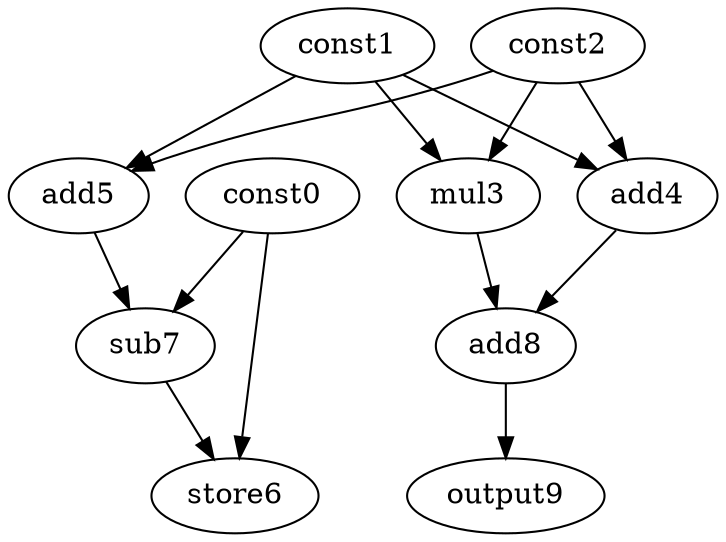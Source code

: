 digraph G { 
const0[opcode=const]; 
const1[opcode=const]; 
const2[opcode=const]; 
mul3[opcode=mul]; 
add4[opcode=add]; 
add5[opcode=add]; 
store6[opcode=store]; 
sub7[opcode=sub]; 
add8[opcode=add]; 
output9[opcode=output]; 
const1->mul3[operand=0];
const2->mul3[operand=1];
const1->add4[operand=0];
const2->add4[operand=1];
const1->add5[operand=0];
const2->add5[operand=1];
const0->sub7[operand=0];
add5->sub7[operand=1];
mul3->add8[operand=0];
add4->add8[operand=1];
const0->store6[operand=0];
sub7->store6[operand=1];
add8->output9[operand=0];
}
